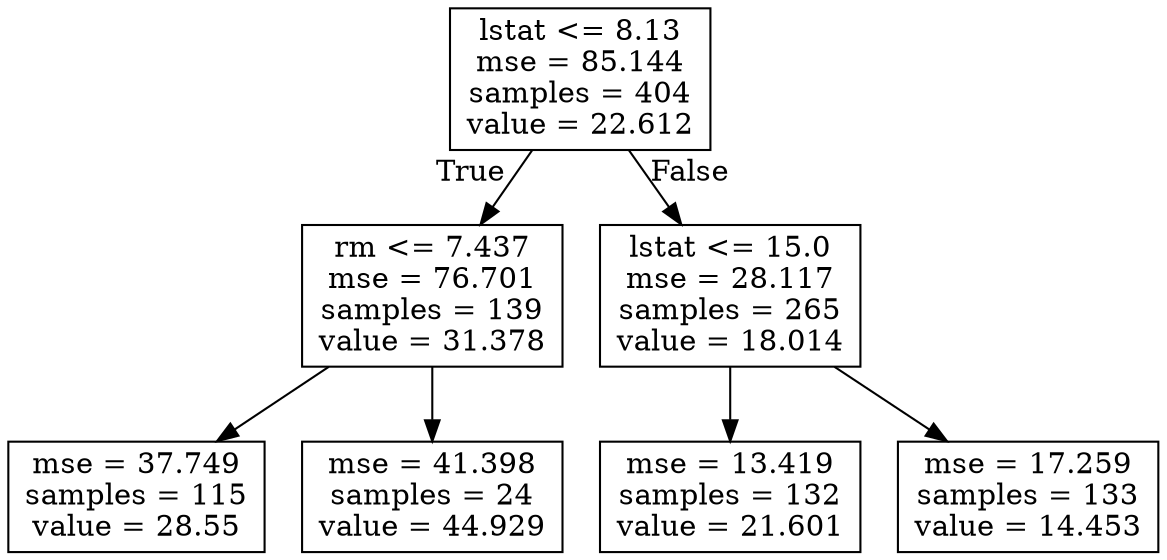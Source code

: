 digraph Tree {
node [shape=box] ;
0 [label="lstat <= 8.13\nmse = 85.144\nsamples = 404\nvalue = 22.612"] ;
1 [label="rm <= 7.437\nmse = 76.701\nsamples = 139\nvalue = 31.378"] ;
0 -> 1 [labeldistance=2.5, labelangle=45, headlabel="True"] ;
2 [label="mse = 37.749\nsamples = 115\nvalue = 28.55"] ;
1 -> 2 ;
3 [label="mse = 41.398\nsamples = 24\nvalue = 44.929"] ;
1 -> 3 ;
4 [label="lstat <= 15.0\nmse = 28.117\nsamples = 265\nvalue = 18.014"] ;
0 -> 4 [labeldistance=2.5, labelangle=-45, headlabel="False"] ;
5 [label="mse = 13.419\nsamples = 132\nvalue = 21.601"] ;
4 -> 5 ;
6 [label="mse = 17.259\nsamples = 133\nvalue = 14.453"] ;
4 -> 6 ;
}